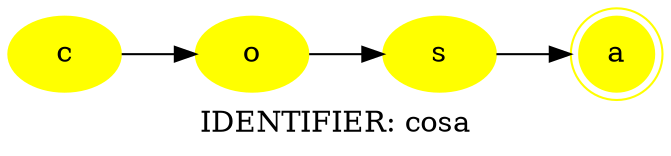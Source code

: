digraph Plot{
   rankdir = LR;
   label = "IDENTIFIER: cosa";
    n0[style = filled, color = yellow, label = "c"];
    n1[style = filled, color = yellow, label = "o"];
    n2[style = filled, color = yellow, label = "s"];
    n3[style = filled, color = yellow, label = "a" ,shape = doublecircle];
    n0 -> n1;
    n1 -> n2;
    n2 -> n3;
}